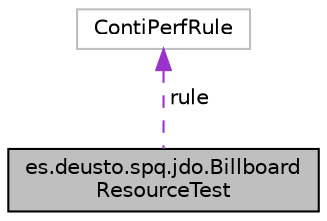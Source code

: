 digraph "es.deusto.spq.jdo.BillboardResourceTest"
{
 // LATEX_PDF_SIZE
  edge [fontname="Helvetica",fontsize="10",labelfontname="Helvetica",labelfontsize="10"];
  node [fontname="Helvetica",fontsize="10",shape=record];
  Node1 [label="es.deusto.spq.jdo.Billboard\lResourceTest",height=0.2,width=0.4,color="black", fillcolor="grey75", style="filled", fontcolor="black",tooltip=" "];
  Node2 -> Node1 [dir="back",color="darkorchid3",fontsize="10",style="dashed",label=" rule" ,fontname="Helvetica"];
  Node2 [label="ContiPerfRule",height=0.2,width=0.4,color="grey75", fillcolor="white", style="filled",tooltip=" "];
}
